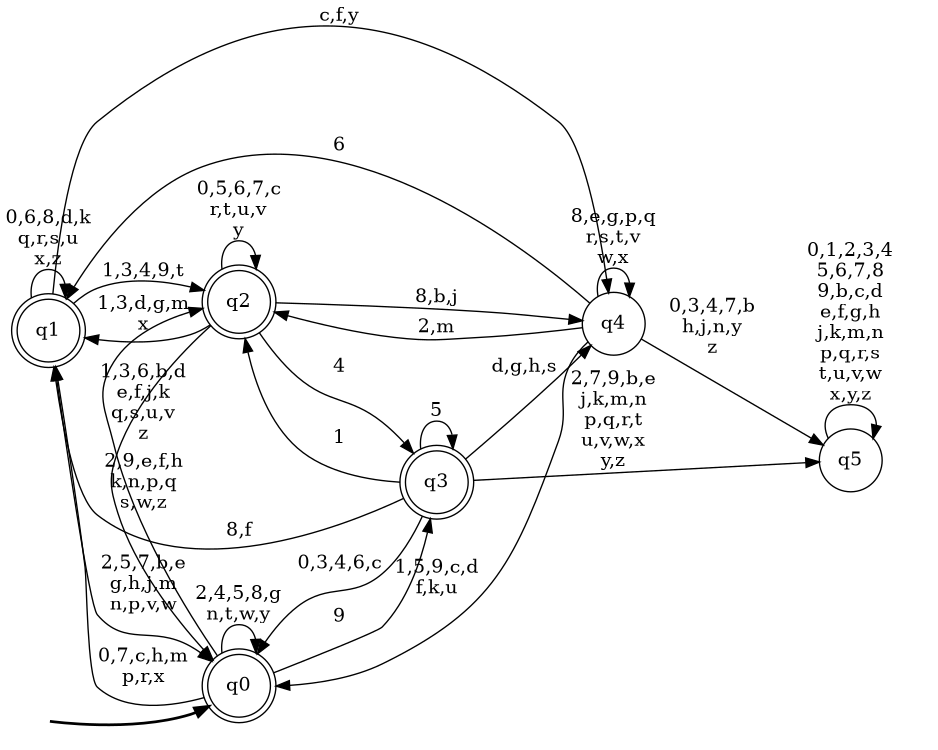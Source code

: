 digraph BlueStar {
__start0 [style = invis, shape = none, label = "", width = 0, height = 0];

rankdir=LR;
size="8,5";

s0 [style="rounded,filled", color="black", fillcolor="white" shape="doublecircle", label="q0"];
s1 [style="rounded,filled", color="black", fillcolor="white" shape="doublecircle", label="q1"];
s2 [style="rounded,filled", color="black", fillcolor="white" shape="doublecircle", label="q2"];
s3 [style="rounded,filled", color="black", fillcolor="white" shape="doublecircle", label="q3"];
s4 [style="filled", color="black", fillcolor="white" shape="circle", label="q4"];
s5 [style="filled", color="black", fillcolor="white" shape="circle", label="q5"];
subgraph cluster_main { 
	graph [pad=".75", ranksep="0.15", nodesep="0.15"];
	 style=invis; 
	__start0 -> s0 [penwidth=2];
}
s0 -> s0 [label="2,4,5,8,g\nn,t,w,y"];
s0 -> s1 [label="0,7,c,h,m\np,r,x"];
s0 -> s2 [label="1,3,6,b,d\ne,f,j,k\nq,s,u,v\nz"];
s0 -> s3 [label="9"];
s1 -> s0 [label="2,5,7,b,e\ng,h,j,m\nn,p,v,w"];
s1 -> s1 [label="0,6,8,d,k\nq,r,s,u\nx,z"];
s1 -> s2 [label="1,3,4,9,t"];
s1 -> s4 [label="c,f,y"];
s2 -> s0 [label="2,9,e,f,h\nk,n,p,q\ns,w,z"];
s2 -> s1 [label="1,3,d,g,m\nx"];
s2 -> s2 [label="0,5,6,7,c\nr,t,u,v\ny"];
s2 -> s3 [label="4"];
s2 -> s4 [label="8,b,j"];
s3 -> s0 [label="0,3,4,6,c"];
s3 -> s1 [label="8,f"];
s3 -> s2 [label="1"];
s3 -> s3 [label="5"];
s3 -> s4 [label="d,g,h,s"];
s3 -> s5 [label="2,7,9,b,e\nj,k,m,n\np,q,r,t\nu,v,w,x\ny,z"];
s4 -> s0 [label="1,5,9,c,d\nf,k,u"];
s4 -> s1 [label="6"];
s4 -> s2 [label="2,m"];
s4 -> s4 [label="8,e,g,p,q\nr,s,t,v\nw,x"];
s4 -> s5 [label="0,3,4,7,b\nh,j,n,y\nz"];
s5 -> s5 [label="0,1,2,3,4\n5,6,7,8\n9,b,c,d\ne,f,g,h\nj,k,m,n\np,q,r,s\nt,u,v,w\nx,y,z"];

}